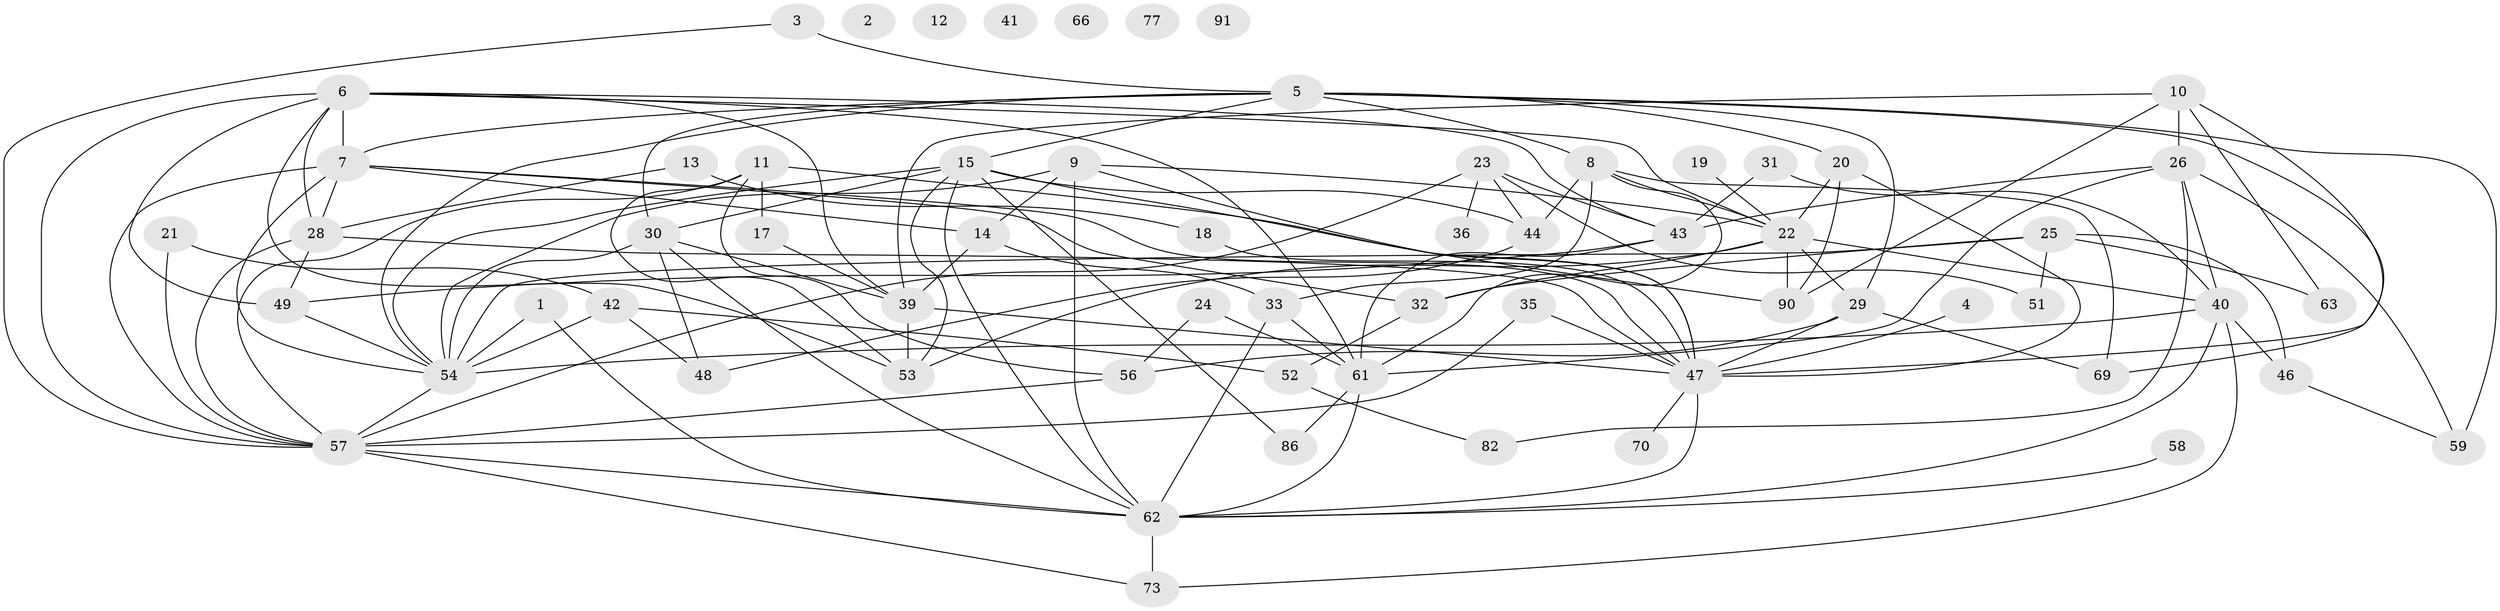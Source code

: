 // Generated by graph-tools (version 1.1) at 2025/23/03/03/25 07:23:27]
// undirected, 63 vertices, 132 edges
graph export_dot {
graph [start="1"]
  node [color=gray90,style=filled];
  1 [super="+16"];
  2;
  3;
  4;
  5 [super="+27"];
  6 [super="+78"];
  7 [super="+87"];
  8 [super="+84"];
  9;
  10 [super="+64"];
  11 [super="+80"];
  12;
  13;
  14;
  15 [super="+68"];
  17;
  18;
  19;
  20 [super="+34"];
  21;
  22 [super="+72"];
  23 [super="+38"];
  24;
  25 [super="+71"];
  26 [super="+67"];
  28 [super="+79"];
  29 [super="+37"];
  30 [super="+75"];
  31;
  32 [super="+74"];
  33;
  35;
  36;
  39 [super="+45"];
  40 [super="+85"];
  41;
  42 [super="+76"];
  43 [super="+55"];
  44 [super="+92"];
  46 [super="+50"];
  47 [super="+88"];
  48;
  49;
  51;
  52;
  53;
  54 [super="+60"];
  56;
  57 [super="+81"];
  58;
  59;
  61 [super="+83"];
  62 [super="+65"];
  63;
  66;
  69;
  70;
  73 [super="+89"];
  77;
  82;
  86;
  90;
  91;
  1 -- 62;
  1 -- 54;
  3 -- 5;
  3 -- 57;
  4 -- 47;
  5 -- 30;
  5 -- 69;
  5 -- 15;
  5 -- 20;
  5 -- 59;
  5 -- 29;
  5 -- 7;
  5 -- 54;
  5 -- 8;
  6 -- 7;
  6 -- 22;
  6 -- 28;
  6 -- 49;
  6 -- 53;
  6 -- 57;
  6 -- 61;
  6 -- 43;
  6 -- 39;
  7 -- 47;
  7 -- 57;
  7 -- 32;
  7 -- 54;
  7 -- 14;
  7 -- 28;
  8 -- 61 [weight=2];
  8 -- 44;
  8 -- 33;
  8 -- 69;
  8 -- 22;
  9 -- 14;
  9 -- 54;
  9 -- 62;
  9 -- 47;
  9 -- 22;
  10 -- 39;
  10 -- 63;
  10 -- 47;
  10 -- 26;
  10 -- 90;
  11 -- 17;
  11 -- 53;
  11 -- 56;
  11 -- 90;
  11 -- 57;
  13 -- 18;
  13 -- 28;
  14 -- 33;
  14 -- 39;
  15 -- 44;
  15 -- 53;
  15 -- 54;
  15 -- 62;
  15 -- 47;
  15 -- 86;
  15 -- 30;
  17 -- 39;
  18 -- 47;
  19 -- 22;
  20 -- 47;
  20 -- 90;
  20 -- 22;
  21 -- 42;
  21 -- 57;
  22 -- 32 [weight=2];
  22 -- 53;
  22 -- 40;
  22 -- 90;
  22 -- 29;
  23 -- 36;
  23 -- 44;
  23 -- 57;
  23 -- 43;
  23 -- 51;
  24 -- 56;
  24 -- 61;
  25 -- 51;
  25 -- 54 [weight=2];
  25 -- 63;
  25 -- 46;
  25 -- 32;
  26 -- 61;
  26 -- 82;
  26 -- 40;
  26 -- 59;
  26 -- 43;
  28 -- 47;
  28 -- 49;
  28 -- 57;
  29 -- 56;
  29 -- 69;
  29 -- 47 [weight=2];
  30 -- 39;
  30 -- 54;
  30 -- 48;
  30 -- 62;
  31 -- 40 [weight=2];
  31 -- 43;
  32 -- 52;
  33 -- 61;
  33 -- 62;
  35 -- 47;
  35 -- 57;
  39 -- 53;
  39 -- 47;
  40 -- 54 [weight=2];
  40 -- 62;
  40 -- 46;
  40 -- 73;
  42 -- 52;
  42 -- 48;
  42 -- 54;
  43 -- 49;
  43 -- 61;
  44 -- 48;
  46 -- 59;
  47 -- 70;
  47 -- 62;
  49 -- 54;
  52 -- 82;
  54 -- 57;
  56 -- 57;
  57 -- 62;
  57 -- 73;
  58 -- 62;
  61 -- 86;
  61 -- 62;
  62 -- 73;
}
